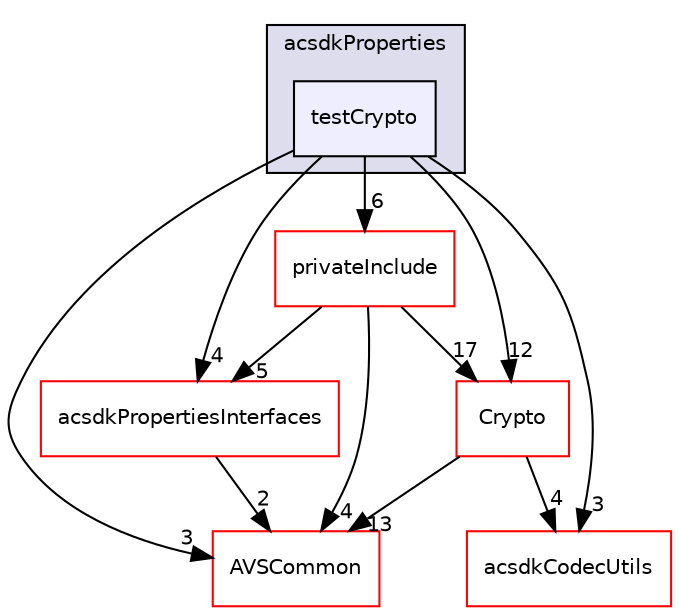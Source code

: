 digraph "/workplace/avs-device-sdk/core/Properties/acsdkProperties/testCrypto" {
  compound=true
  node [ fontsize="10", fontname="Helvetica"];
  edge [ labelfontsize="10", labelfontname="Helvetica"];
  subgraph clusterdir_57a6b91b7598f403441986415b557580 {
    graph [ bgcolor="#ddddee", pencolor="black", label="acsdkProperties" fontname="Helvetica", fontsize="10", URL="dir_57a6b91b7598f403441986415b557580.html"]
  dir_7efbe02cdb80b83670b6a6e51c67d7a9 [shape=box, label="testCrypto", style="filled", fillcolor="#eeeeff", pencolor="black", URL="dir_7efbe02cdb80b83670b6a6e51c67d7a9.html"];
  }
  dir_d4524115c00ad02d80a7206e6e28b194 [shape=box label="privateInclude" fillcolor="white" style="filled" color="red" URL="dir_d4524115c00ad02d80a7206e6e28b194.html"];
  dir_b73263857559cb03637ee9bf8846a03f [shape=box label="Crypto" fillcolor="white" style="filled" color="red" URL="dir_b73263857559cb03637ee9bf8846a03f.html"];
  dir_13e65effb2bde530b17b3d5eefcd0266 [shape=box label="AVSCommon" fillcolor="white" style="filled" color="red" URL="dir_13e65effb2bde530b17b3d5eefcd0266.html"];
  dir_3d04e556473239c430261115def45483 [shape=box label="acsdkPropertiesInterfaces" fillcolor="white" style="filled" color="red" URL="dir_3d04e556473239c430261115def45483.html"];
  dir_4910684639fe6513fc4f3756d7fc0f02 [shape=box label="acsdkCodecUtils" fillcolor="white" style="filled" color="red" URL="dir_4910684639fe6513fc4f3756d7fc0f02.html"];
  dir_d4524115c00ad02d80a7206e6e28b194->dir_b73263857559cb03637ee9bf8846a03f [headlabel="17", labeldistance=1.5 headhref="dir_000593_000582.html"];
  dir_d4524115c00ad02d80a7206e6e28b194->dir_13e65effb2bde530b17b3d5eefcd0266 [headlabel="4", labeldistance=1.5 headhref="dir_000593_000017.html"];
  dir_d4524115c00ad02d80a7206e6e28b194->dir_3d04e556473239c430261115def45483 [headlabel="5", labeldistance=1.5 headhref="dir_000593_000618.html"];
  dir_b73263857559cb03637ee9bf8846a03f->dir_13e65effb2bde530b17b3d5eefcd0266 [headlabel="13", labeldistance=1.5 headhref="dir_000582_000017.html"];
  dir_b73263857559cb03637ee9bf8846a03f->dir_4910684639fe6513fc4f3756d7fc0f02 [headlabel="4", labeldistance=1.5 headhref="dir_000582_000532.html"];
  dir_3d04e556473239c430261115def45483->dir_13e65effb2bde530b17b3d5eefcd0266 [headlabel="2", labeldistance=1.5 headhref="dir_000618_000017.html"];
  dir_7efbe02cdb80b83670b6a6e51c67d7a9->dir_d4524115c00ad02d80a7206e6e28b194 [headlabel="6", labeldistance=1.5 headhref="dir_000640_000593.html"];
  dir_7efbe02cdb80b83670b6a6e51c67d7a9->dir_b73263857559cb03637ee9bf8846a03f [headlabel="12", labeldistance=1.5 headhref="dir_000640_000582.html"];
  dir_7efbe02cdb80b83670b6a6e51c67d7a9->dir_13e65effb2bde530b17b3d5eefcd0266 [headlabel="3", labeldistance=1.5 headhref="dir_000640_000017.html"];
  dir_7efbe02cdb80b83670b6a6e51c67d7a9->dir_3d04e556473239c430261115def45483 [headlabel="4", labeldistance=1.5 headhref="dir_000640_000618.html"];
  dir_7efbe02cdb80b83670b6a6e51c67d7a9->dir_4910684639fe6513fc4f3756d7fc0f02 [headlabel="3", labeldistance=1.5 headhref="dir_000640_000532.html"];
}
